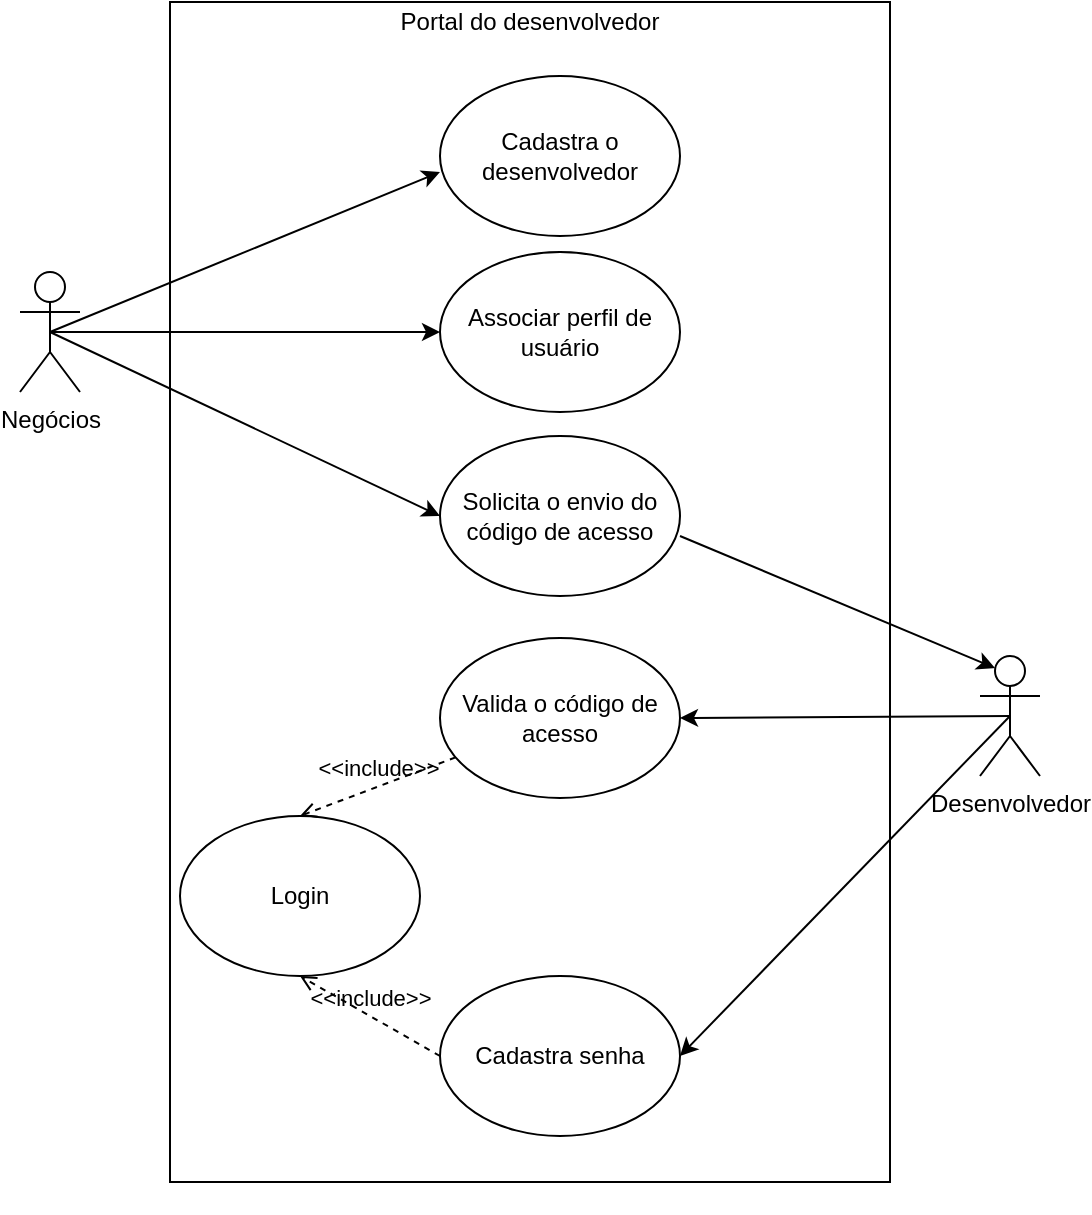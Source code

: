 <mxfile version="13.5.1" type="github">
  <diagram id="8uPFBLURuD_bVRph1Iaj" name="Page-1">
    <mxGraphModel dx="1422" dy="833" grid="1" gridSize="10" guides="1" tooltips="1" connect="1" arrows="1" fold="1" page="1" pageScale="1" pageWidth="827" pageHeight="1169" math="0" shadow="0">
      <root>
        <mxCell id="0" />
        <mxCell id="1" parent="0" />
        <mxCell id="CdPzG5sls17_RQAqcOtK-27" value="" style="rounded=0;whiteSpace=wrap;html=1;fillColor=none;" vertex="1" parent="1">
          <mxGeometry x="200" y="20" width="360" height="590" as="geometry" />
        </mxCell>
        <mxCell id="CdPzG5sls17_RQAqcOtK-1" value="Negócios" style="shape=umlActor;verticalLabelPosition=bottom;verticalAlign=top;html=1;outlineConnect=0;" vertex="1" parent="1">
          <mxGeometry x="125" y="155" width="30" height="60" as="geometry" />
        </mxCell>
        <mxCell id="CdPzG5sls17_RQAqcOtK-2" value="Desenvolvedor" style="shape=umlActor;verticalLabelPosition=bottom;verticalAlign=top;html=1;outlineConnect=0;" vertex="1" parent="1">
          <mxGeometry x="605" y="347" width="30" height="60" as="geometry" />
        </mxCell>
        <mxCell id="CdPzG5sls17_RQAqcOtK-3" value="Cadastra o desenvolvedor" style="ellipse;whiteSpace=wrap;html=1;" vertex="1" parent="1">
          <mxGeometry x="335" y="57" width="120" height="80" as="geometry" />
        </mxCell>
        <mxCell id="CdPzG5sls17_RQAqcOtK-4" value="Solicita o envio do código de acesso" style="ellipse;whiteSpace=wrap;html=1;" vertex="1" parent="1">
          <mxGeometry x="335" y="237" width="120" height="80" as="geometry" />
        </mxCell>
        <mxCell id="CdPzG5sls17_RQAqcOtK-6" value="&lt;span&gt;Associar perfil de usuário&lt;/span&gt;" style="ellipse;whiteSpace=wrap;html=1;" vertex="1" parent="1">
          <mxGeometry x="335" y="145" width="120" height="80" as="geometry" />
        </mxCell>
        <mxCell id="CdPzG5sls17_RQAqcOtK-18" value="" style="endArrow=classic;html=1;entryX=0;entryY=0.6;entryDx=0;entryDy=0;entryPerimeter=0;exitX=0.5;exitY=0.5;exitDx=0;exitDy=0;exitPerimeter=0;" edge="1" parent="1" source="CdPzG5sls17_RQAqcOtK-1" target="CdPzG5sls17_RQAqcOtK-3">
          <mxGeometry width="50" height="50" relative="1" as="geometry">
            <mxPoint x="255" y="185" as="sourcePoint" />
            <mxPoint x="295" y="167" as="targetPoint" />
          </mxGeometry>
        </mxCell>
        <mxCell id="CdPzG5sls17_RQAqcOtK-19" value="" style="endArrow=classic;html=1;entryX=0;entryY=0.5;entryDx=0;entryDy=0;exitX=0.5;exitY=0.5;exitDx=0;exitDy=0;exitPerimeter=0;" edge="1" parent="1" source="CdPzG5sls17_RQAqcOtK-1" target="CdPzG5sls17_RQAqcOtK-6">
          <mxGeometry width="50" height="50" relative="1" as="geometry">
            <mxPoint x="240" y="195" as="sourcePoint" />
            <mxPoint x="345" y="115" as="targetPoint" />
          </mxGeometry>
        </mxCell>
        <mxCell id="CdPzG5sls17_RQAqcOtK-24" value="" style="endArrow=classic;html=1;entryX=0;entryY=0.5;entryDx=0;entryDy=0;exitX=0.5;exitY=0.5;exitDx=0;exitDy=0;exitPerimeter=0;" edge="1" parent="1" source="CdPzG5sls17_RQAqcOtK-1" target="CdPzG5sls17_RQAqcOtK-4">
          <mxGeometry width="50" height="50" relative="1" as="geometry">
            <mxPoint x="240" y="195" as="sourcePoint" />
            <mxPoint x="345" y="195" as="targetPoint" />
          </mxGeometry>
        </mxCell>
        <mxCell id="CdPzG5sls17_RQAqcOtK-25" value="Login" style="ellipse;whiteSpace=wrap;html=1;" vertex="1" parent="1">
          <mxGeometry x="205" y="427" width="120" height="80" as="geometry" />
        </mxCell>
        <mxCell id="CdPzG5sls17_RQAqcOtK-28" value="Portal do desenvolvedor" style="text;html=1;strokeColor=none;fillColor=none;align=center;verticalAlign=middle;whiteSpace=wrap;rounded=0;" vertex="1" parent="1">
          <mxGeometry x="290" y="20" width="180" height="20" as="geometry" />
        </mxCell>
        <mxCell id="CdPzG5sls17_RQAqcOtK-29" value="Valida o código de acesso" style="ellipse;whiteSpace=wrap;html=1;fillColor=none;" vertex="1" parent="1">
          <mxGeometry x="335" y="338" width="120" height="80" as="geometry" />
        </mxCell>
        <mxCell id="CdPzG5sls17_RQAqcOtK-31" value="" style="endArrow=classic;html=1;entryX=1;entryY=0.5;entryDx=0;entryDy=0;exitX=0.5;exitY=0.5;exitDx=0;exitDy=0;exitPerimeter=0;" edge="1" parent="1" source="CdPzG5sls17_RQAqcOtK-2" target="CdPzG5sls17_RQAqcOtK-29">
          <mxGeometry width="50" height="50" relative="1" as="geometry">
            <mxPoint x="505" y="417" as="sourcePoint" />
            <mxPoint x="555" y="367" as="targetPoint" />
          </mxGeometry>
        </mxCell>
        <mxCell id="CdPzG5sls17_RQAqcOtK-32" value="&amp;lt;&amp;lt;include&amp;gt;&amp;gt;" style="edgeStyle=none;html=1;endArrow=open;verticalAlign=bottom;dashed=1;labelBackgroundColor=none;entryX=0.5;entryY=0;entryDx=0;entryDy=0;" edge="1" parent="1" source="CdPzG5sls17_RQAqcOtK-29" target="CdPzG5sls17_RQAqcOtK-25">
          <mxGeometry width="160" relative="1" as="geometry">
            <mxPoint x="225" y="397" as="sourcePoint" />
            <mxPoint x="385" y="397" as="targetPoint" />
          </mxGeometry>
        </mxCell>
        <mxCell id="CdPzG5sls17_RQAqcOtK-33" value="Cadastra senha" style="ellipse;whiteSpace=wrap;html=1;fillColor=none;" vertex="1" parent="1">
          <mxGeometry x="335" y="507" width="120" height="80" as="geometry" />
        </mxCell>
        <mxCell id="CdPzG5sls17_RQAqcOtK-34" value="&amp;lt;&amp;lt;include&amp;gt;&amp;gt;" style="edgeStyle=none;html=1;endArrow=open;verticalAlign=bottom;dashed=1;labelBackgroundColor=none;exitX=0;exitY=0.5;exitDx=0;exitDy=0;entryX=0.5;entryY=1;entryDx=0;entryDy=0;" edge="1" parent="1" source="CdPzG5sls17_RQAqcOtK-33" target="CdPzG5sls17_RQAqcOtK-25">
          <mxGeometry width="160" relative="1" as="geometry">
            <mxPoint x="345" y="387" as="sourcePoint" />
            <mxPoint x="275" y="417" as="targetPoint" />
          </mxGeometry>
        </mxCell>
        <mxCell id="CdPzG5sls17_RQAqcOtK-35" value="" style="endArrow=classic;html=1;exitX=0.5;exitY=0.5;exitDx=0;exitDy=0;exitPerimeter=0;entryX=1;entryY=0.5;entryDx=0;entryDy=0;" edge="1" parent="1" source="CdPzG5sls17_RQAqcOtK-2" target="CdPzG5sls17_RQAqcOtK-33">
          <mxGeometry width="50" height="50" relative="1" as="geometry">
            <mxPoint x="505" y="417" as="sourcePoint" />
            <mxPoint x="455" y="545" as="targetPoint" />
          </mxGeometry>
        </mxCell>
        <mxCell id="CdPzG5sls17_RQAqcOtK-36" value="" style="endArrow=classic;html=1;exitX=1;exitY=0.625;exitDx=0;exitDy=0;exitPerimeter=0;entryX=0.25;entryY=0.1;entryDx=0;entryDy=0;entryPerimeter=0;" edge="1" parent="1" source="CdPzG5sls17_RQAqcOtK-4" target="CdPzG5sls17_RQAqcOtK-2">
          <mxGeometry width="50" height="50" relative="1" as="geometry">
            <mxPoint x="505" y="417" as="sourcePoint" />
            <mxPoint x="595" y="357" as="targetPoint" />
          </mxGeometry>
        </mxCell>
        <mxCell id="CdPzG5sls17_RQAqcOtK-37" style="edgeStyle=orthogonalEdgeStyle;rounded=0;orthogonalLoop=1;jettySize=auto;html=1;exitX=0.5;exitY=1;exitDx=0;exitDy=0;" edge="1" parent="1">
          <mxGeometry relative="1" as="geometry">
            <mxPoint x="375" y="617" as="sourcePoint" />
            <mxPoint x="375" y="617" as="targetPoint" />
          </mxGeometry>
        </mxCell>
      </root>
    </mxGraphModel>
  </diagram>
</mxfile>

